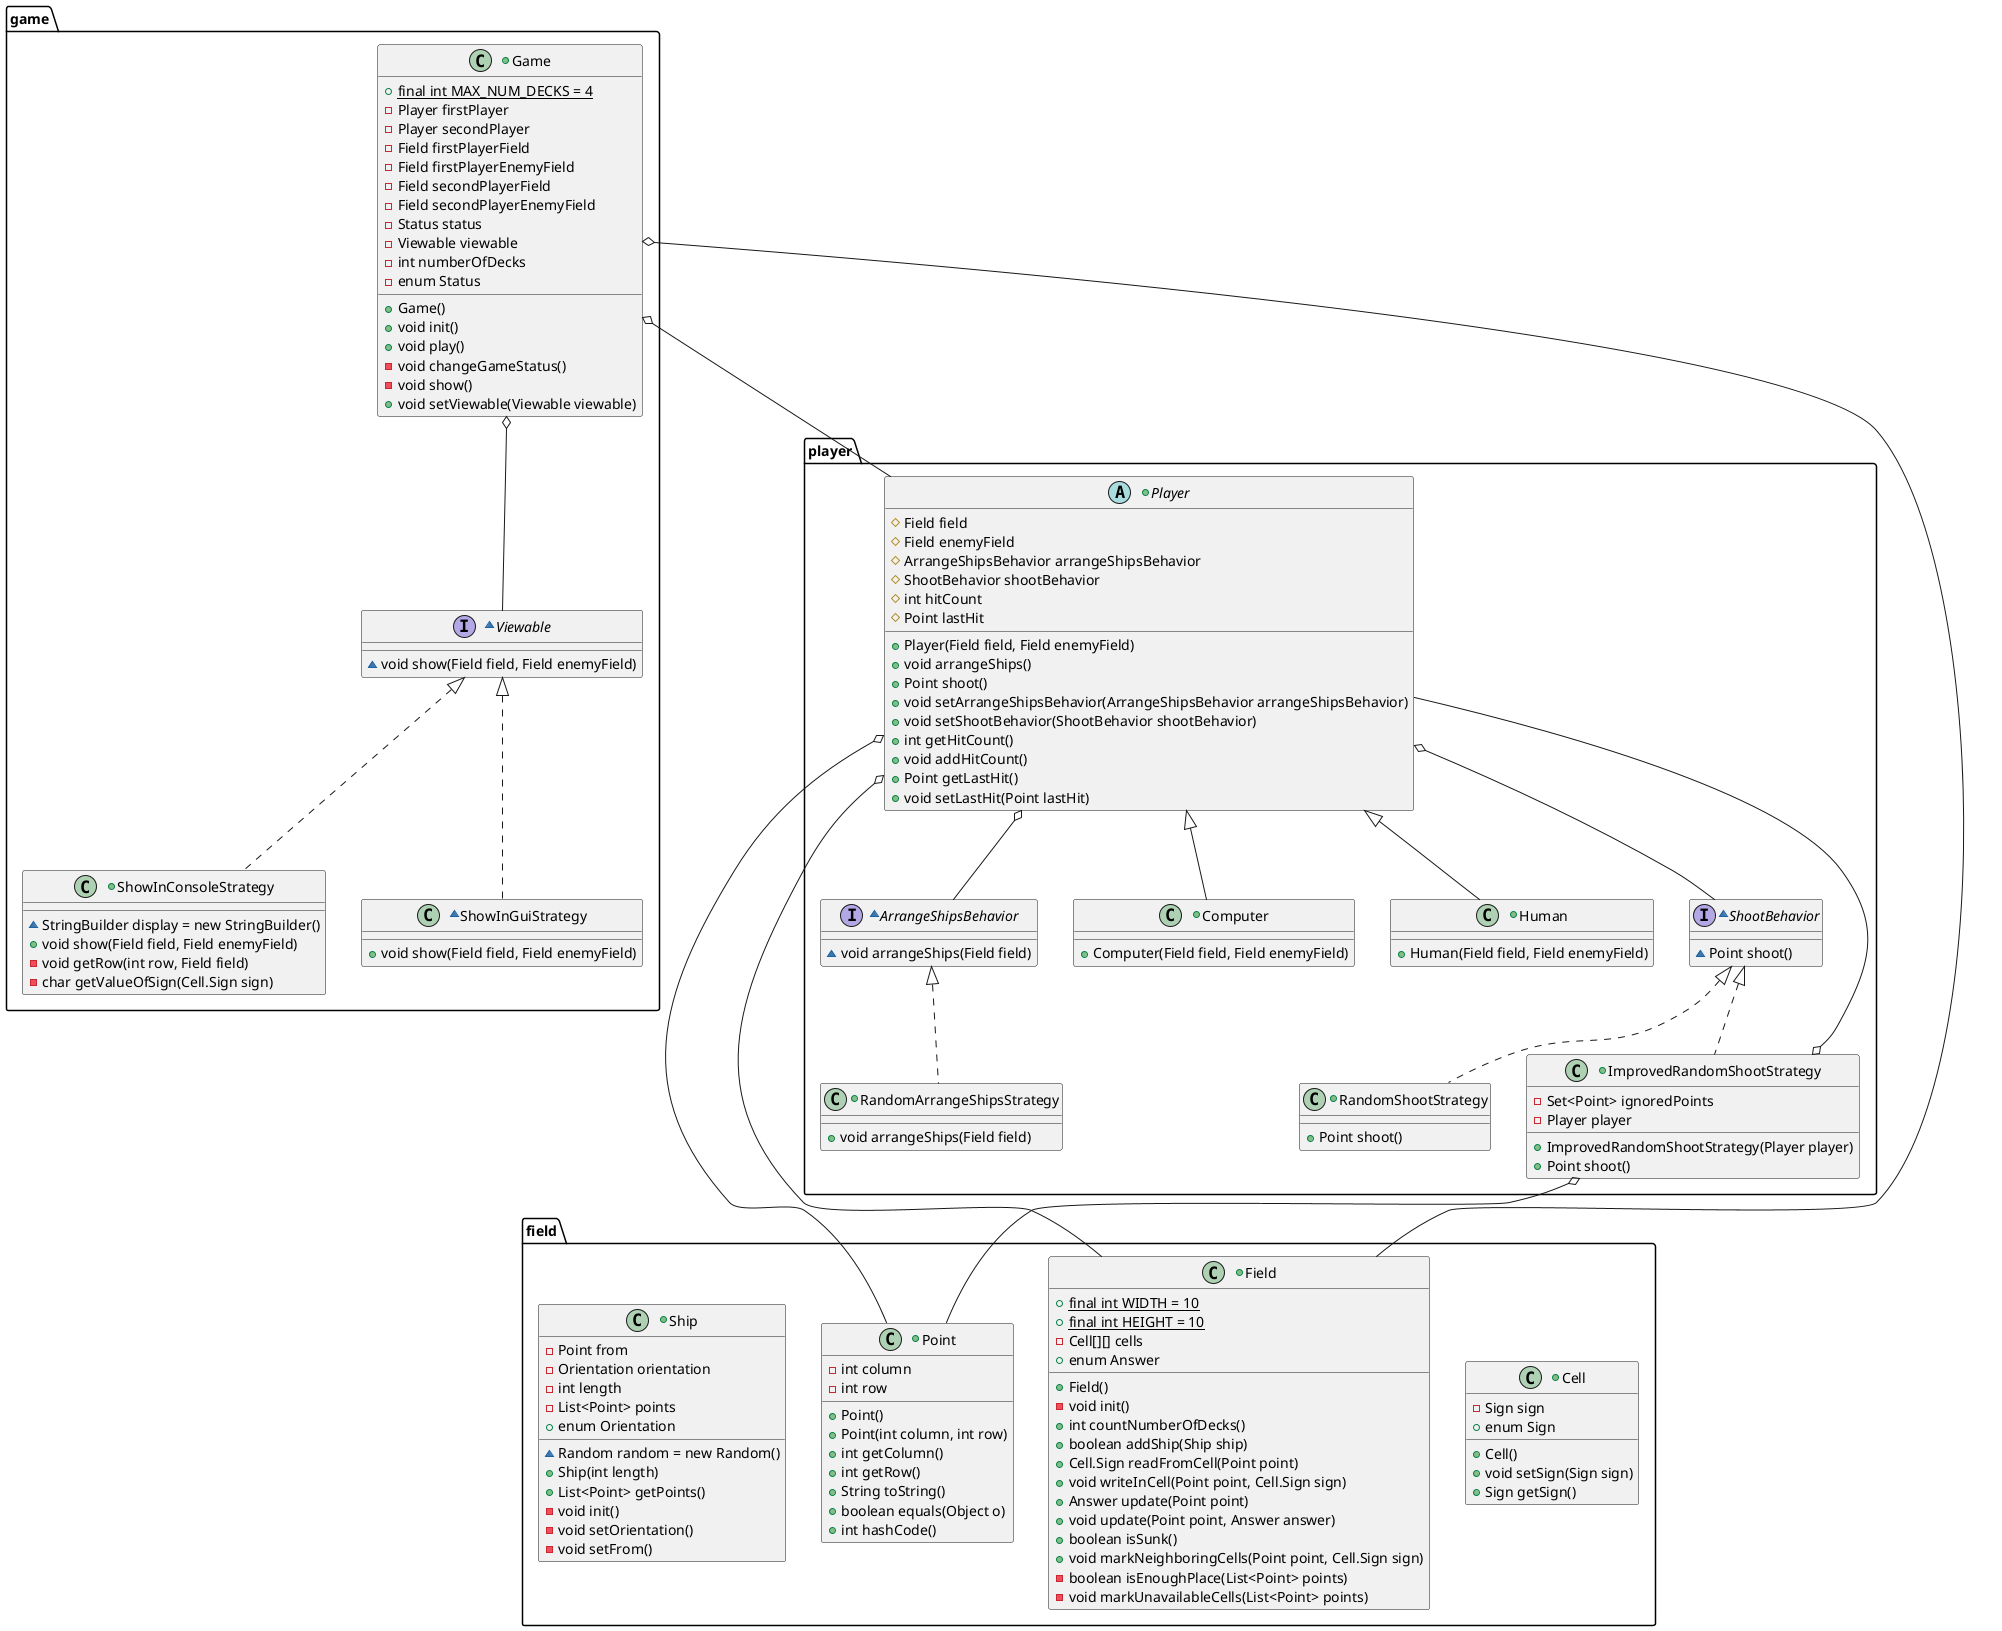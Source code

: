 @startuml
package game {
+class Game {
    +{static}final int MAX_NUM_DECKS = 4
    -Player firstPlayer
    -Player secondPlayer
    -Field firstPlayerField
    -Field firstPlayerEnemyField
    -Field secondPlayerField
    -Field secondPlayerEnemyField
    -Status status
    -Viewable viewable
    -int numberOfDecks
    -enum Status 

    +Game() 
    +void init() 
    +void play() 
    -void changeGameStatus() 
    -void show() 
    +void setViewable(Viewable viewable) 
}
+class ShowInConsoleStrategy implements Viewable {
    ~StringBuilder display = new StringBuilder()
    +void show(Field field, Field enemyField) 
    -void getRow(int row, Field field) 
    -char getValueOfSign(Cell.Sign sign) 
}
~class ShowInGuiStrategy implements Viewable {
    +void show(Field field, Field enemyField) 
}
~interface Viewable {
    ~void show(Field field, Field enemyField)
}
}
package field {
+class Cell {
    -Sign sign
    +enum Sign 

    +Cell() 
    +void setSign(Sign sign) 
    +Sign getSign() 
}
+class Field {
    +{static}final int WIDTH = 10
    +{static}final int HEIGHT = 10
    -Cell[][] cells
    +enum Answer 

    +Field() 
    -void init() 
    +int countNumberOfDecks() 
    +boolean addShip(Ship ship) 
    +Cell.Sign readFromCell(Point point) 
    +void writeInCell(Point point, Cell.Sign sign) 
    +Answer update(Point point) 
    +void update(Point point, Answer answer) 
    +boolean isSunk() 
    +void markNeighboringCells(Point point, Cell.Sign sign) 
    -boolean isEnoughPlace(List<Point> points) 
    -void markUnavailableCells(List<Point> points) 
}
+class Point {
    -int column
    -int row

    +Point() 
    +Point(int column, int row) 
    +int getColumn() 
    +int getRow() 
    +String toString() 
    +boolean equals(Object o) 
    +int hashCode() 
}
+class Ship {
    ~Random random = new Random()
    -Point from
    -Orientation orientation
    -int length
    -List<Point> points
    +enum Orientation 
    +Ship(int length) 
    +List<Point> getPoints() 
    -void init() 
    -void setOrientation() 
    -void setFrom() 
}
}
package player {
~interface ArrangeShipsBehavior {
    ~void arrangeShips(Field field)
}
+class Computer extends Player {
    +Computer(Field field, Field enemyField) 
}
+class Human extends Player {
    +Human(Field field, Field enemyField) 
}
+class ImprovedRandomShootStrategy implements ShootBehavior {
    -Set<Point> ignoredPoints
    -Player player

    +ImprovedRandomShootStrategy(Player player) 
    +Point shoot() 
}
+abstract class Player {
    #Field field
    #Field enemyField
    #ArrangeShipsBehavior arrangeShipsBehavior
    #ShootBehavior shootBehavior
    #int hitCount
    #Point lastHit

    +Player(Field field, Field enemyField) 
    +void arrangeShips() 
    +Point shoot() 
    +void setArrangeShipsBehavior(ArrangeShipsBehavior arrangeShipsBehavior) 
    +void setShootBehavior(ShootBehavior shootBehavior) 
    +int getHitCount() 
    +void addHitCount() 
    +Point getLastHit() 
    +void setLastHit(Point lastHit) 
}
+class RandomArrangeShipsStrategy implements ArrangeShipsBehavior {

    +void arrangeShips(Field field) 
}
+class RandomShootStrategy implements ShootBehavior {
    +Point shoot() 
}
~interface ShootBehavior {
    ~Point shoot()
}
}
Game o-- Player
Game o-- Field
Game o-- Viewable
ImprovedRandomShootStrategy o-- Player
ImprovedRandomShootStrategy o-- Point
Player o-- ArrangeShipsBehavior
Player o-- ShootBehavior
Player o-- Point
Player o-- Field
@enduml
